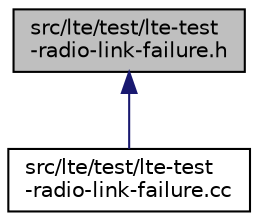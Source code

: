 digraph "src/lte/test/lte-test-radio-link-failure.h"
{
 // LATEX_PDF_SIZE
  edge [fontname="Helvetica",fontsize="10",labelfontname="Helvetica",labelfontsize="10"];
  node [fontname="Helvetica",fontsize="10",shape=record];
  Node1 [label="src/lte/test/lte-test\l-radio-link-failure.h",height=0.2,width=0.4,color="black", fillcolor="grey75", style="filled", fontcolor="black",tooltip=" "];
  Node1 -> Node2 [dir="back",color="midnightblue",fontsize="10",style="solid",fontname="Helvetica"];
  Node2 [label="src/lte/test/lte-test\l-radio-link-failure.cc",height=0.2,width=0.4,color="black", fillcolor="white", style="filled",URL="$lte-test-radio-link-failure_8cc.html",tooltip=" "];
}
